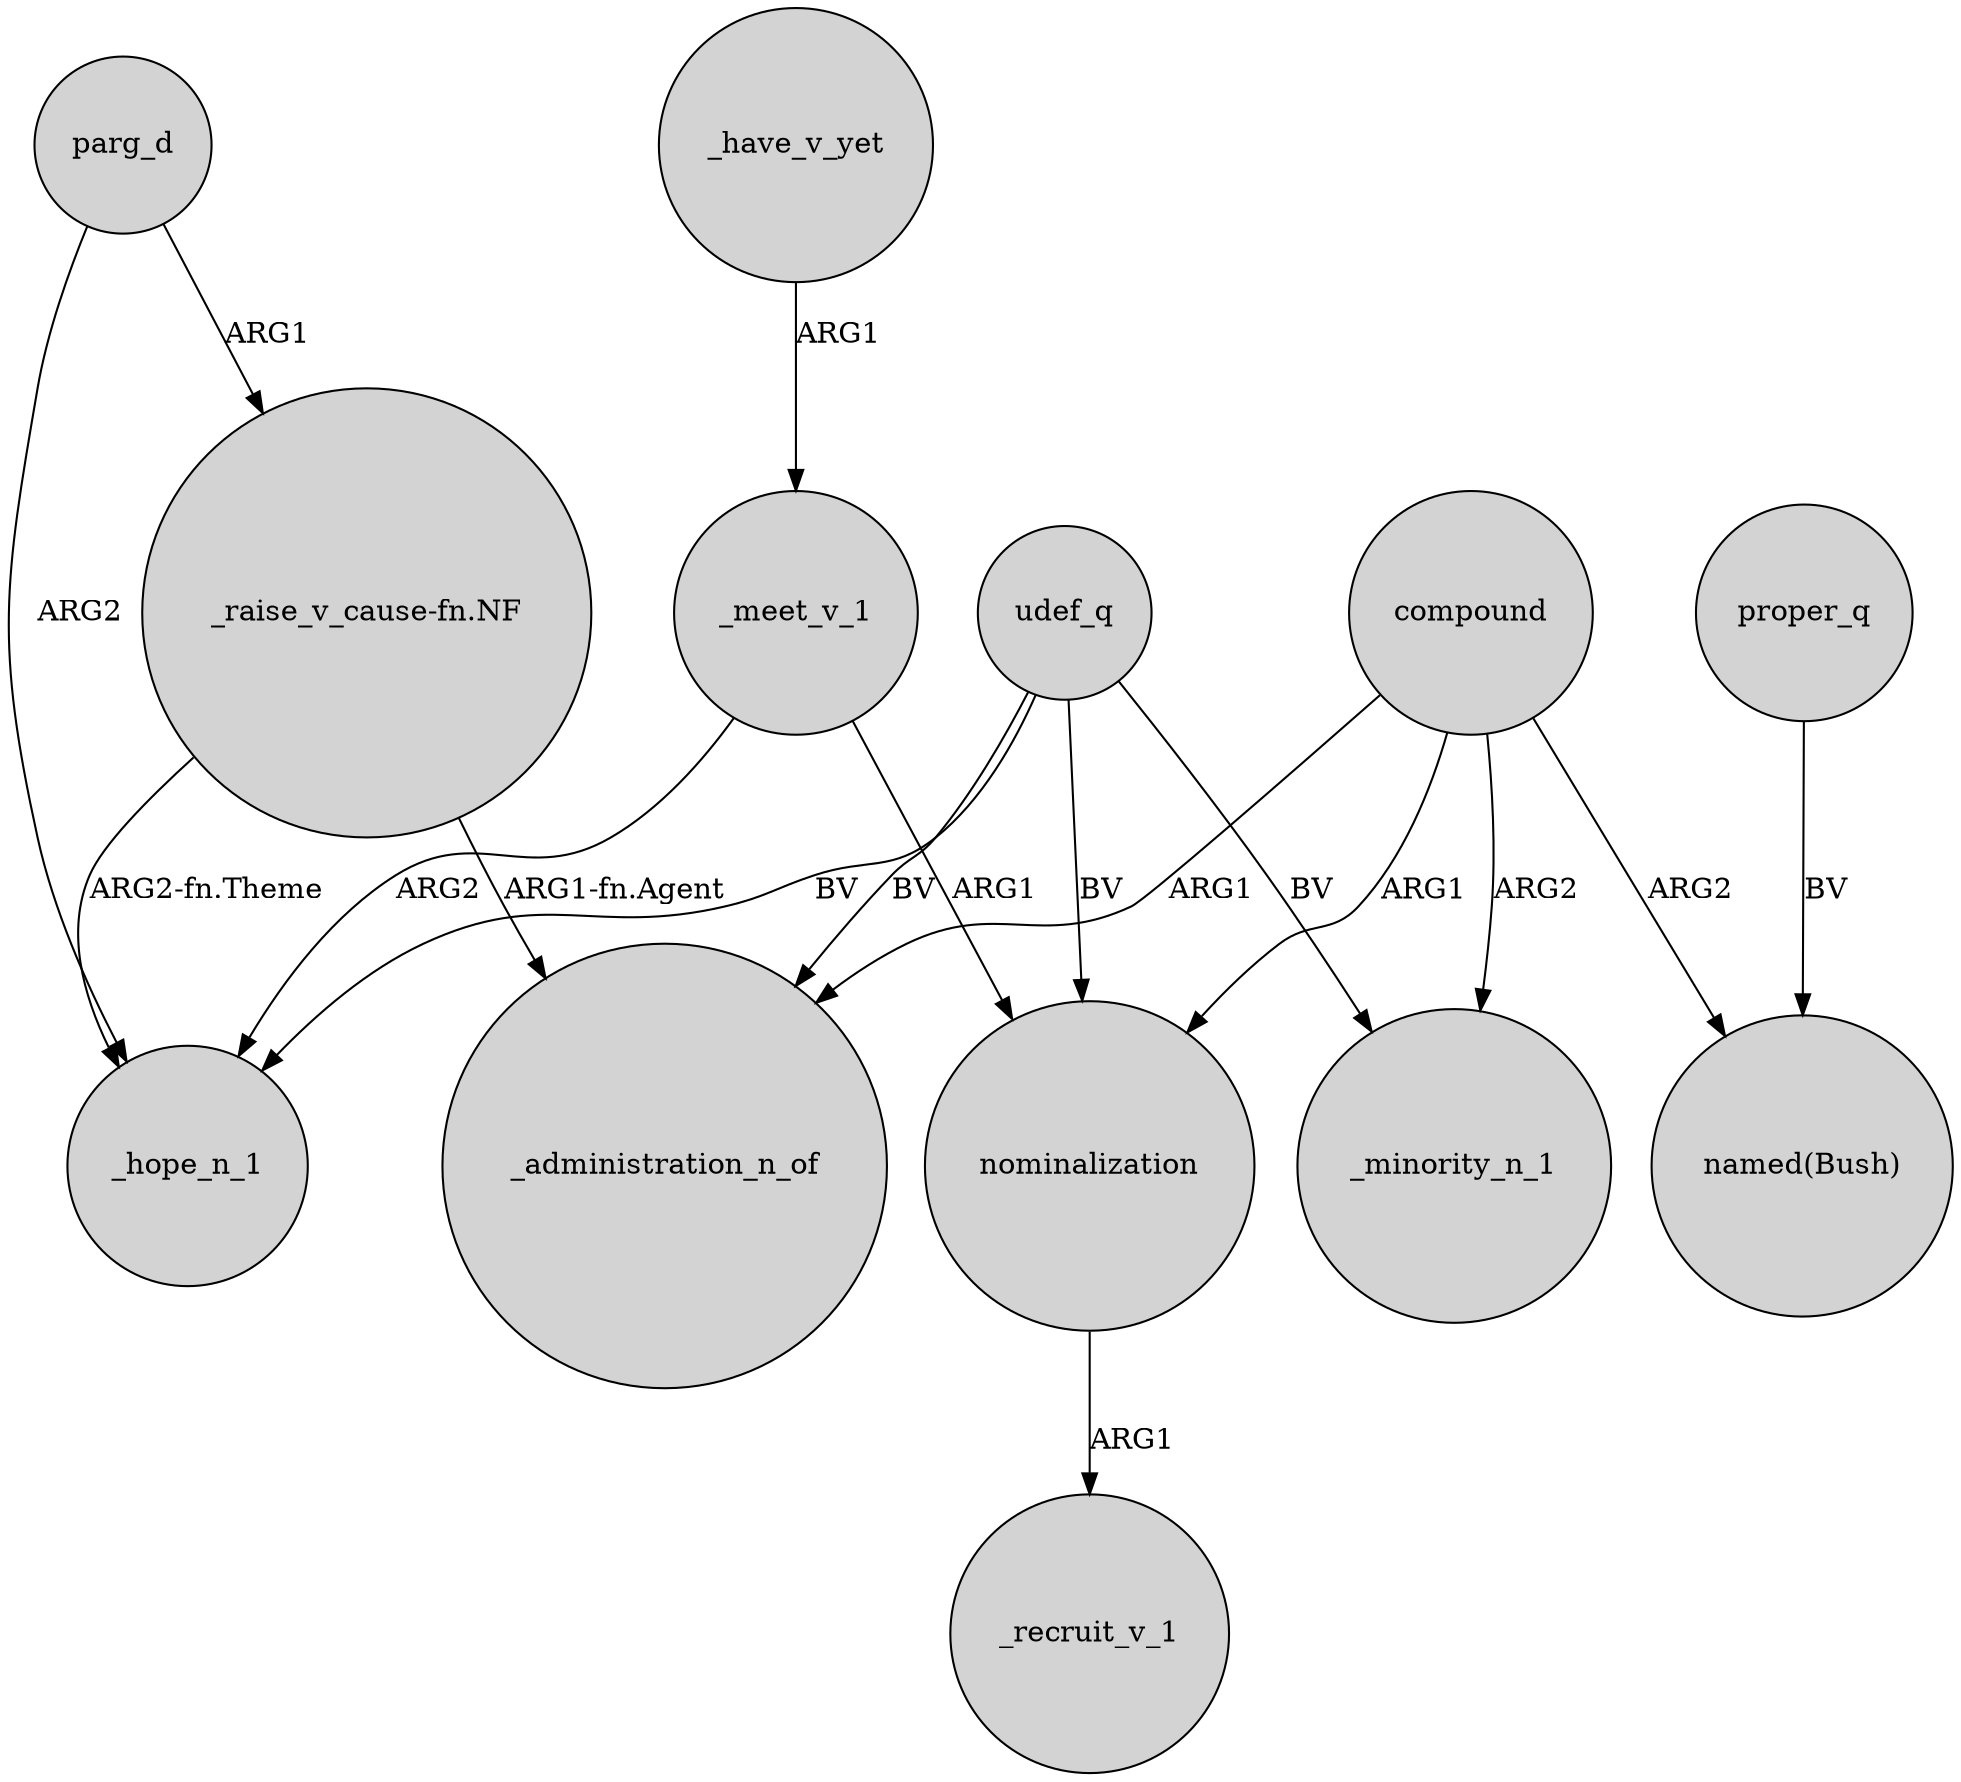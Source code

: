 digraph {
	node [shape=circle style=filled]
	parg_d -> "_raise_v_cause-fn.NF" [label=ARG1]
	udef_q -> _administration_n_of [label=BV]
	_have_v_yet -> _meet_v_1 [label=ARG1]
	compound -> _administration_n_of [label=ARG1]
	compound -> _minority_n_1 [label=ARG2]
	_meet_v_1 -> nominalization [label=ARG1]
	parg_d -> _hope_n_1 [label=ARG2]
	compound -> "named(Bush)" [label=ARG2]
	nominalization -> _recruit_v_1 [label=ARG1]
	"_raise_v_cause-fn.NF" -> _administration_n_of [label="ARG1-fn.Agent"]
	compound -> nominalization [label=ARG1]
	"_raise_v_cause-fn.NF" -> _hope_n_1 [label="ARG2-fn.Theme"]
	udef_q -> _minority_n_1 [label=BV]
	proper_q -> "named(Bush)" [label=BV]
	udef_q -> nominalization [label=BV]
	udef_q -> _hope_n_1 [label=BV]
	_meet_v_1 -> _hope_n_1 [label=ARG2]
}
